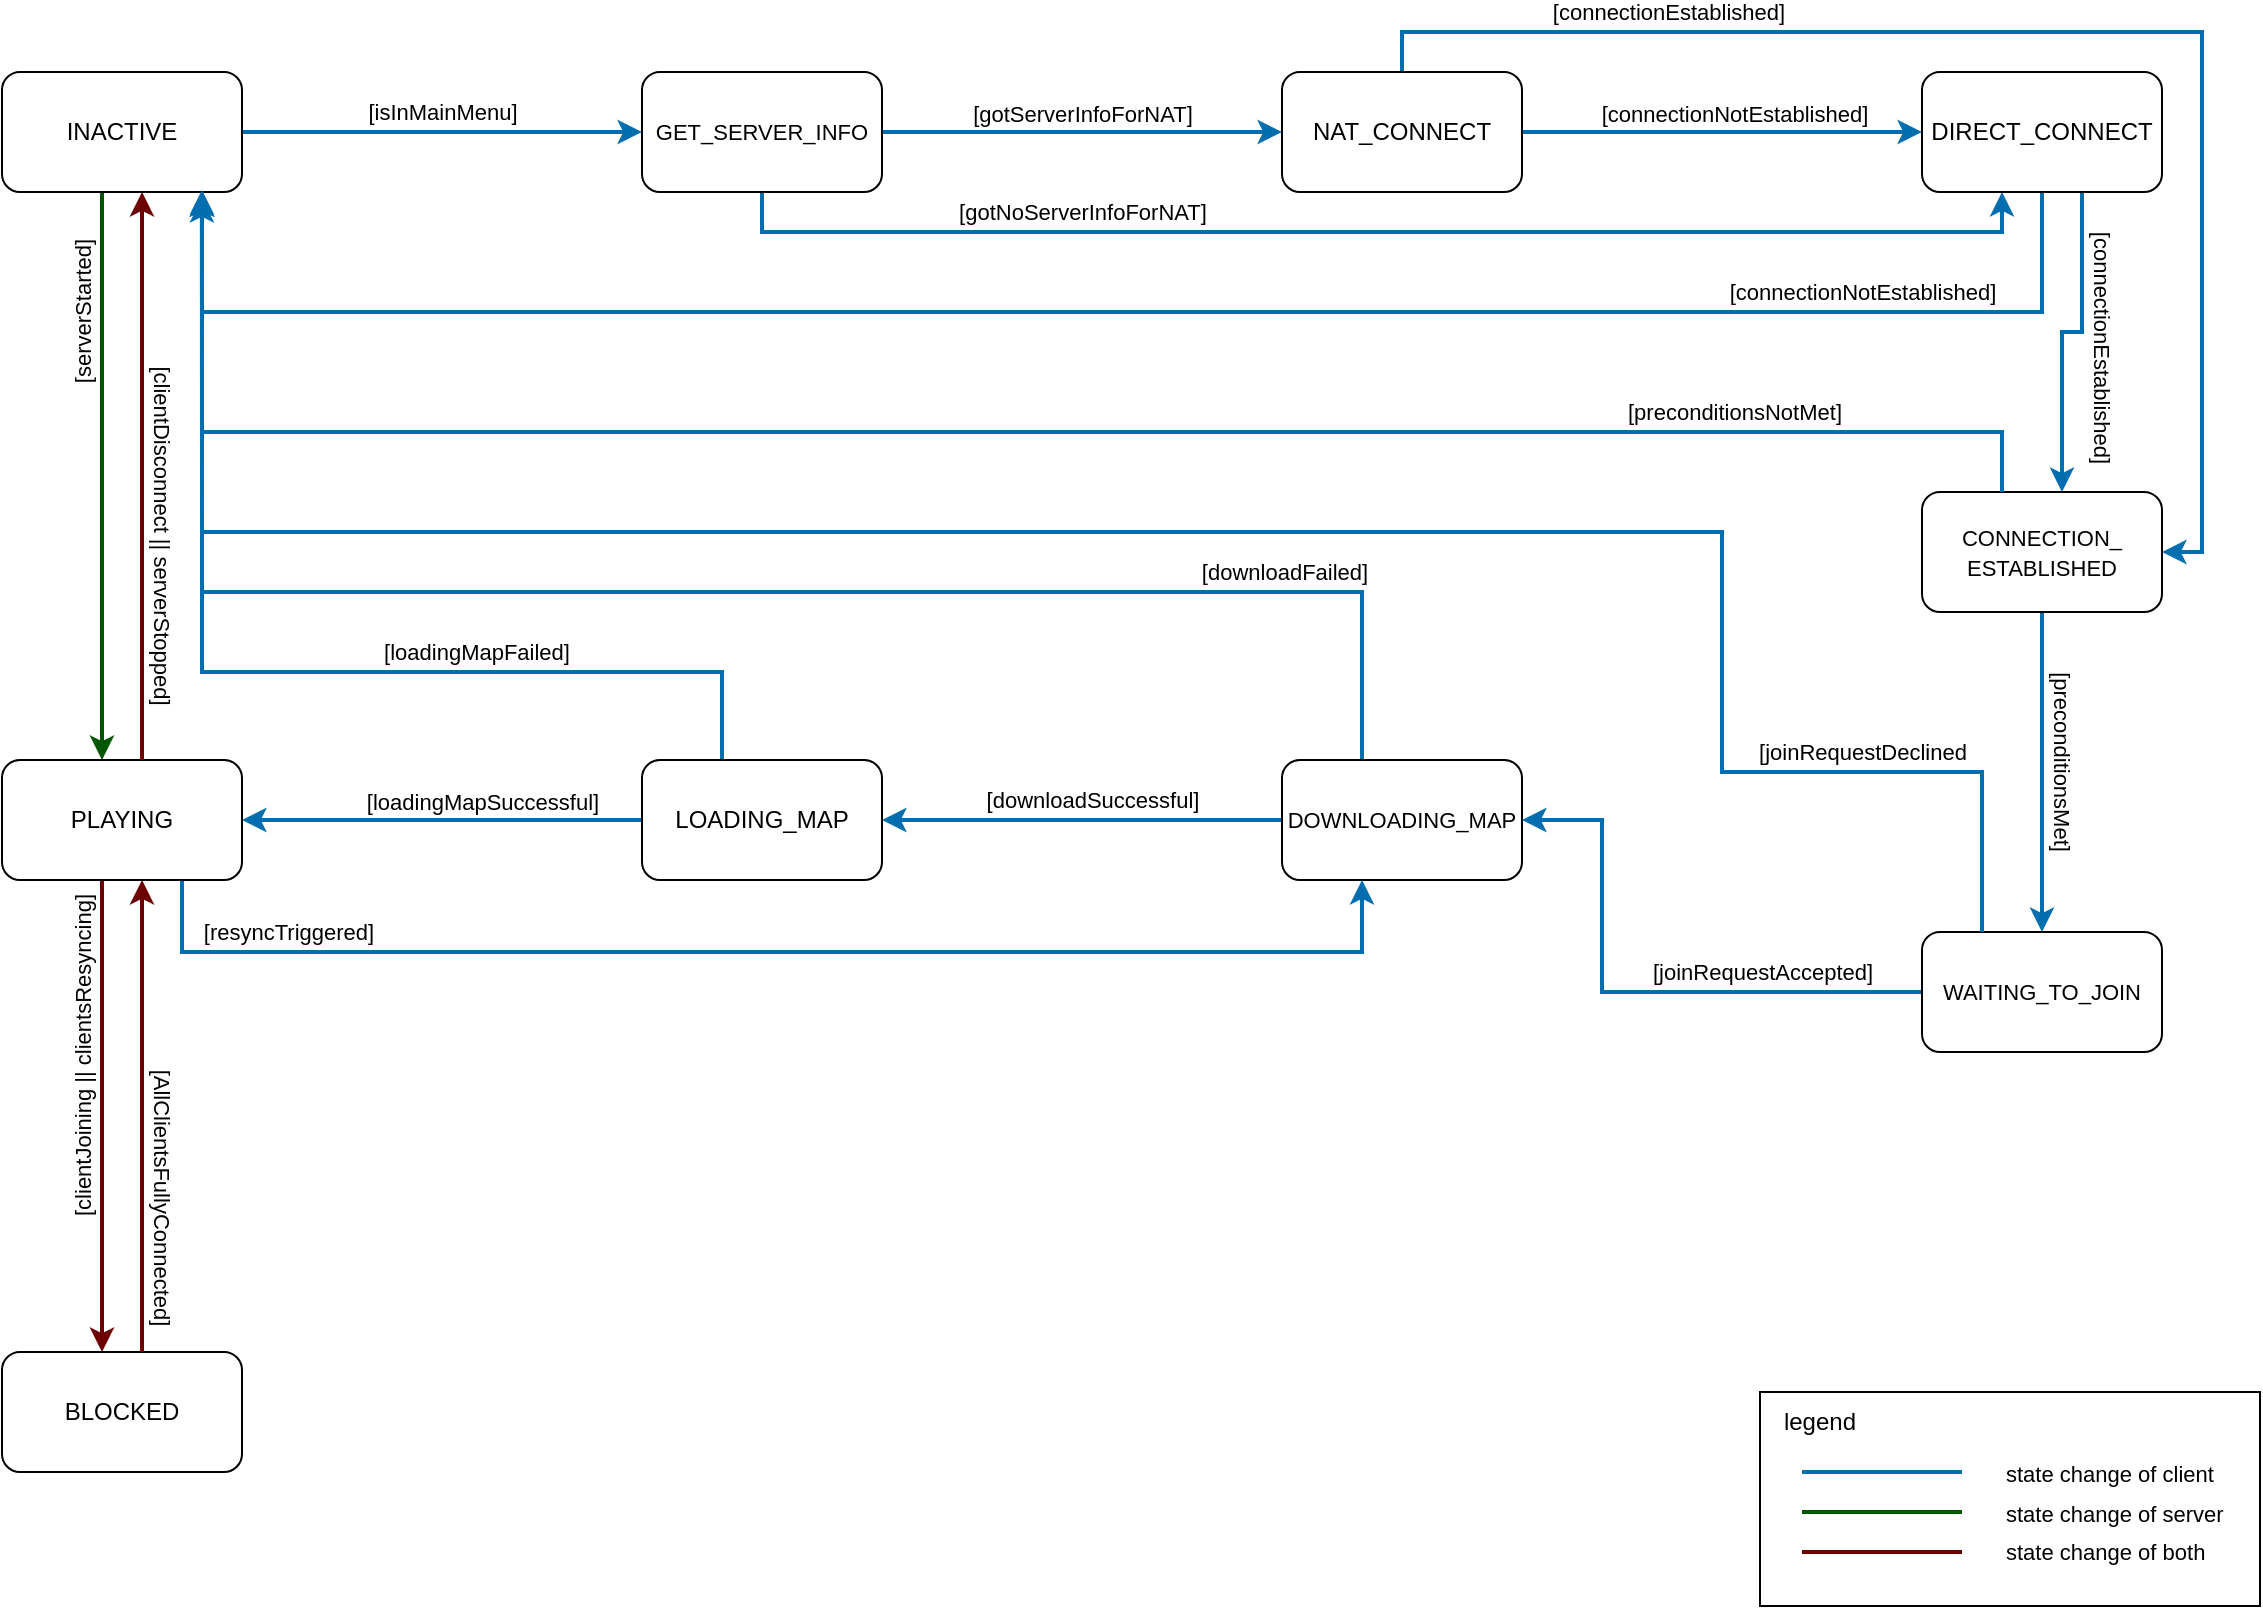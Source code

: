 <mxfile version="24.1.0" type="device">
  <diagram name="Page-1" id="58cdce13-f638-feb5-8d6f-7d28b1aa9fa0">
    <mxGraphModel dx="1434" dy="836" grid="1" gridSize="10" guides="1" tooltips="1" connect="1" arrows="1" fold="1" page="1" pageScale="1" pageWidth="1169" pageHeight="827" background="none" math="0" shadow="0">
      <root>
        <mxCell id="0" />
        <mxCell id="1" parent="0" />
        <mxCell id="YjNhqu2CfmliH0PkFurq-52" value="" style="whiteSpace=wrap;html=1;" parent="1" vertex="1">
          <mxGeometry x="919" y="720" width="250" height="107" as="geometry" />
        </mxCell>
        <mxCell id="YjNhqu2CfmliH0PkFurq-3" value="" style="edgeStyle=orthogonalEdgeStyle;rounded=0;orthogonalLoop=1;jettySize=auto;html=1;fillColor=#1ba1e2;strokeColor=#006EAF;strokeWidth=2;" parent="1" source="YjNhqu2CfmliH0PkFurq-1" target="YjNhqu2CfmliH0PkFurq-2" edge="1">
          <mxGeometry relative="1" as="geometry" />
        </mxCell>
        <mxCell id="YjNhqu2CfmliH0PkFurq-24" value="[isInMainMenu]" style="edgeLabel;html=1;align=center;verticalAlign=middle;resizable=0;points=[];" parent="YjNhqu2CfmliH0PkFurq-3" vertex="1" connectable="0">
          <mxGeometry relative="1" as="geometry">
            <mxPoint y="-10" as="offset" />
          </mxGeometry>
        </mxCell>
        <mxCell id="YjNhqu2CfmliH0PkFurq-16" style="edgeStyle=orthogonalEdgeStyle;rounded=0;orthogonalLoop=1;jettySize=auto;html=1;fillColor=#008a00;strokeColor=#005700;endSize=6;strokeWidth=2;" parent="1" source="YjNhqu2CfmliH0PkFurq-1" target="YjNhqu2CfmliH0PkFurq-13" edge="1">
          <mxGeometry relative="1" as="geometry">
            <mxPoint x="80" y="390" as="targetPoint" />
            <Array as="points">
              <mxPoint x="90" y="260" />
              <mxPoint x="90" y="260" />
            </Array>
          </mxGeometry>
        </mxCell>
        <mxCell id="YjNhqu2CfmliH0PkFurq-42" value="[serverStarted]" style="edgeLabel;html=1;align=center;verticalAlign=middle;resizable=0;points=[];rotation=-90;" parent="YjNhqu2CfmliH0PkFurq-16" vertex="1" connectable="0">
          <mxGeometry x="0.176" y="-3" relative="1" as="geometry">
            <mxPoint x="-7" y="-107" as="offset" />
          </mxGeometry>
        </mxCell>
        <mxCell id="YjNhqu2CfmliH0PkFurq-1" value="INACTIVE" style="rounded=1;whiteSpace=wrap;html=1;" parent="1" vertex="1">
          <mxGeometry x="40" y="60" width="120" height="60" as="geometry" />
        </mxCell>
        <mxCell id="YjNhqu2CfmliH0PkFurq-5" value="" style="edgeStyle=orthogonalEdgeStyle;rounded=0;orthogonalLoop=1;jettySize=auto;html=1;fillColor=#1ba1e2;strokeColor=#006EAF;strokeWidth=2;" parent="1" source="YjNhqu2CfmliH0PkFurq-2" target="YjNhqu2CfmliH0PkFurq-4" edge="1">
          <mxGeometry relative="1" as="geometry" />
        </mxCell>
        <mxCell id="YjNhqu2CfmliH0PkFurq-27" value="[gotServerInfoForNAT]" style="edgeLabel;html=1;align=center;verticalAlign=middle;resizable=0;points=[];" parent="YjNhqu2CfmliH0PkFurq-5" vertex="1" connectable="0">
          <mxGeometry relative="1" as="geometry">
            <mxPoint y="-9" as="offset" />
          </mxGeometry>
        </mxCell>
        <mxCell id="YjNhqu2CfmliH0PkFurq-15" style="edgeStyle=orthogonalEdgeStyle;rounded=0;orthogonalLoop=1;jettySize=auto;html=1;fillColor=#1ba1e2;strokeColor=#006EAF;strokeWidth=2;" parent="1" source="YjNhqu2CfmliH0PkFurq-2" target="YjNhqu2CfmliH0PkFurq-6" edge="1">
          <mxGeometry relative="1" as="geometry">
            <Array as="points">
              <mxPoint x="420" y="140" />
              <mxPoint x="1040" y="140" />
            </Array>
          </mxGeometry>
        </mxCell>
        <mxCell id="YjNhqu2CfmliH0PkFurq-30" value="[gotNoServerInfoForNAT]" style="edgeLabel;html=1;align=center;verticalAlign=middle;resizable=0;points=[];" parent="YjNhqu2CfmliH0PkFurq-15" vertex="1" connectable="0">
          <mxGeometry x="-0.594" y="1" relative="1" as="geometry">
            <mxPoint x="46" y="-9" as="offset" />
          </mxGeometry>
        </mxCell>
        <mxCell id="YjNhqu2CfmliH0PkFurq-2" value="&lt;font style=&quot;font-size: 11px;&quot;&gt;GET_SERVER_INFO&lt;/font&gt;" style="whiteSpace=wrap;html=1;rounded=1;" parent="1" vertex="1">
          <mxGeometry x="360" y="60" width="120" height="60" as="geometry" />
        </mxCell>
        <mxCell id="YjNhqu2CfmliH0PkFurq-7" value="" style="edgeStyle=orthogonalEdgeStyle;rounded=0;orthogonalLoop=1;jettySize=auto;html=1;fillColor=#1ba1e2;strokeColor=#006EAF;strokeWidth=2;" parent="1" source="YjNhqu2CfmliH0PkFurq-4" target="YjNhqu2CfmliH0PkFurq-6" edge="1">
          <mxGeometry relative="1" as="geometry" />
        </mxCell>
        <mxCell id="YjNhqu2CfmliH0PkFurq-29" value="[connectionNotEstablished]" style="edgeLabel;html=1;align=center;verticalAlign=middle;resizable=0;points=[];" parent="YjNhqu2CfmliH0PkFurq-7" vertex="1" connectable="0">
          <mxGeometry x="0.11" y="1" relative="1" as="geometry">
            <mxPoint x="-5" y="-8" as="offset" />
          </mxGeometry>
        </mxCell>
        <mxCell id="YjNhqu2CfmliH0PkFurq-10" style="edgeStyle=orthogonalEdgeStyle;rounded=0;orthogonalLoop=1;jettySize=auto;html=1;fillColor=#1ba1e2;strokeColor=#006EAF;strokeWidth=2;entryX=1;entryY=0.5;entryDx=0;entryDy=0;" parent="1" source="YjNhqu2CfmliH0PkFurq-4" target="IL9H_qzRFQKTHQHTOQit-1" edge="1">
          <mxGeometry relative="1" as="geometry">
            <Array as="points">
              <mxPoint x="740" y="40" />
              <mxPoint x="1140" y="40" />
              <mxPoint x="1140" y="300" />
            </Array>
          </mxGeometry>
        </mxCell>
        <mxCell id="YjNhqu2CfmliH0PkFurq-28" value="[connectionEstablished]" style="edgeLabel;html=1;align=center;verticalAlign=middle;resizable=0;points=[];" parent="YjNhqu2CfmliH0PkFurq-10" vertex="1" connectable="0">
          <mxGeometry x="-0.64" y="1" relative="1" as="geometry">
            <mxPoint x="27" y="-9" as="offset" />
          </mxGeometry>
        </mxCell>
        <mxCell id="YjNhqu2CfmliH0PkFurq-4" value="NAT_CONNECT" style="whiteSpace=wrap;html=1;rounded=1;" parent="1" vertex="1">
          <mxGeometry x="680" y="60" width="120" height="60" as="geometry" />
        </mxCell>
        <mxCell id="YjNhqu2CfmliH0PkFurq-9" value="" style="edgeStyle=orthogonalEdgeStyle;rounded=0;orthogonalLoop=1;jettySize=auto;html=1;fillColor=#1ba1e2;strokeColor=#006EAF;strokeWidth=2;" parent="1" source="YjNhqu2CfmliH0PkFurq-6" target="IL9H_qzRFQKTHQHTOQit-1" edge="1">
          <mxGeometry relative="1" as="geometry">
            <Array as="points">
              <mxPoint x="1080" y="190" />
              <mxPoint x="1070" y="190" />
            </Array>
            <mxPoint x="1070" y="240" as="targetPoint" />
          </mxGeometry>
        </mxCell>
        <mxCell id="YjNhqu2CfmliH0PkFurq-31" value="[connectionEstablished]" style="edgeLabel;html=1;align=center;verticalAlign=middle;resizable=0;points=[];rotation=90;" parent="YjNhqu2CfmliH0PkFurq-9" vertex="1" connectable="0">
          <mxGeometry x="-0.662" y="-3" relative="1" as="geometry">
            <mxPoint x="13" y="50" as="offset" />
          </mxGeometry>
        </mxCell>
        <mxCell id="YjNhqu2CfmliH0PkFurq-32" style="edgeStyle=orthogonalEdgeStyle;rounded=0;orthogonalLoop=1;jettySize=auto;html=1;fillColor=#1ba1e2;strokeColor=#006EAF;strokeWidth=2;" parent="1" source="YjNhqu2CfmliH0PkFurq-6" target="YjNhqu2CfmliH0PkFurq-1" edge="1">
          <mxGeometry relative="1" as="geometry">
            <mxPoint x="1040" y="260" as="targetPoint" />
            <Array as="points">
              <mxPoint x="1060" y="180" />
              <mxPoint x="140" y="180" />
            </Array>
          </mxGeometry>
        </mxCell>
        <mxCell id="YjNhqu2CfmliH0PkFurq-33" value="[connectionNotEstablished]" style="edgeLabel;html=1;align=center;verticalAlign=middle;resizable=0;points=[];" parent="YjNhqu2CfmliH0PkFurq-32" vertex="1" connectable="0">
          <mxGeometry x="-0.823" y="1" relative="1" as="geometry">
            <mxPoint x="-58" y="-11" as="offset" />
          </mxGeometry>
        </mxCell>
        <mxCell id="YjNhqu2CfmliH0PkFurq-6" value="DIRECT_CONNECT" style="whiteSpace=wrap;html=1;rounded=1;" parent="1" vertex="1">
          <mxGeometry x="1000" y="60" width="120" height="60" as="geometry" />
        </mxCell>
        <mxCell id="YjNhqu2CfmliH0PkFurq-12" value="" style="edgeStyle=orthogonalEdgeStyle;rounded=0;orthogonalLoop=1;jettySize=auto;html=1;fillColor=#1ba1e2;strokeColor=#006EAF;strokeWidth=2;" parent="1" source="YjNhqu2CfmliH0PkFurq-8" target="YjNhqu2CfmliH0PkFurq-11" edge="1">
          <mxGeometry relative="1" as="geometry" />
        </mxCell>
        <mxCell id="YjNhqu2CfmliH0PkFurq-34" value="[downloadSuccessful]" style="edgeLabel;html=1;align=center;verticalAlign=middle;resizable=0;points=[];" parent="YjNhqu2CfmliH0PkFurq-12" vertex="1" connectable="0">
          <mxGeometry x="-0.55" y="2" relative="1" as="geometry">
            <mxPoint x="-50" y="-12" as="offset" />
          </mxGeometry>
        </mxCell>
        <mxCell id="YjNhqu2CfmliH0PkFurq-35" style="edgeStyle=orthogonalEdgeStyle;rounded=0;orthogonalLoop=1;jettySize=auto;html=1;fillColor=#1ba1e2;strokeColor=#006EAF;strokeWidth=2;" parent="1" source="YjNhqu2CfmliH0PkFurq-8" target="YjNhqu2CfmliH0PkFurq-1" edge="1">
          <mxGeometry relative="1" as="geometry">
            <Array as="points">
              <mxPoint x="720" y="320" />
              <mxPoint x="140" y="320" />
            </Array>
          </mxGeometry>
        </mxCell>
        <mxCell id="YjNhqu2CfmliH0PkFurq-36" value="[downloadFailed]" style="edgeLabel;html=1;align=center;verticalAlign=middle;resizable=0;points=[];" parent="YjNhqu2CfmliH0PkFurq-35" vertex="1" connectable="0">
          <mxGeometry x="-0.658" y="1" relative="1" as="geometry">
            <mxPoint x="24" y="-11" as="offset" />
          </mxGeometry>
        </mxCell>
        <mxCell id="YjNhqu2CfmliH0PkFurq-8" value="&lt;font style=&quot;font-size: 11px;&quot;&gt;DOWNLOADING_MAP&lt;/font&gt;" style="whiteSpace=wrap;html=1;rounded=1;" parent="1" vertex="1">
          <mxGeometry x="680" y="404" width="120" height="60" as="geometry" />
        </mxCell>
        <mxCell id="YjNhqu2CfmliH0PkFurq-14" value="" style="edgeStyle=orthogonalEdgeStyle;rounded=0;orthogonalLoop=1;jettySize=auto;html=1;fillColor=#1ba1e2;strokeColor=#006EAF;strokeWidth=2;" parent="1" source="YjNhqu2CfmliH0PkFurq-11" target="YjNhqu2CfmliH0PkFurq-13" edge="1">
          <mxGeometry relative="1" as="geometry" />
        </mxCell>
        <mxCell id="YjNhqu2CfmliH0PkFurq-37" value="[loadingMapSuccessful]" style="edgeLabel;html=1;align=center;verticalAlign=middle;resizable=0;points=[];" parent="YjNhqu2CfmliH0PkFurq-14" vertex="1" connectable="0">
          <mxGeometry x="-0.712" relative="1" as="geometry">
            <mxPoint x="-51" y="-9" as="offset" />
          </mxGeometry>
        </mxCell>
        <mxCell id="YjNhqu2CfmliH0PkFurq-38" style="edgeStyle=orthogonalEdgeStyle;rounded=0;orthogonalLoop=1;jettySize=auto;html=1;fillColor=#1ba1e2;strokeColor=#006EAF;strokeWidth=2;" parent="1" source="YjNhqu2CfmliH0PkFurq-11" target="YjNhqu2CfmliH0PkFurq-1" edge="1">
          <mxGeometry relative="1" as="geometry">
            <Array as="points">
              <mxPoint x="400" y="360" />
              <mxPoint x="140" y="360" />
            </Array>
          </mxGeometry>
        </mxCell>
        <mxCell id="YjNhqu2CfmliH0PkFurq-39" value="[loadingMapFailed]" style="edgeLabel;html=1;align=center;verticalAlign=middle;resizable=0;points=[];" parent="YjNhqu2CfmliH0PkFurq-38" vertex="1" connectable="0">
          <mxGeometry x="-0.461" y="5" relative="1" as="geometry">
            <mxPoint x="-21" y="-15" as="offset" />
          </mxGeometry>
        </mxCell>
        <mxCell id="YjNhqu2CfmliH0PkFurq-11" value="LOADING_MAP" style="whiteSpace=wrap;html=1;rounded=1;" parent="1" vertex="1">
          <mxGeometry x="360" y="404" width="120" height="60" as="geometry" />
        </mxCell>
        <mxCell id="YjNhqu2CfmliH0PkFurq-18" style="edgeStyle=orthogonalEdgeStyle;rounded=0;orthogonalLoop=1;jettySize=auto;html=1;fillColor=#1ba1e2;strokeColor=#006EAF;strokeWidth=2;" parent="1" source="YjNhqu2CfmliH0PkFurq-13" target="YjNhqu2CfmliH0PkFurq-8" edge="1">
          <mxGeometry relative="1" as="geometry">
            <Array as="points">
              <mxPoint x="130" y="500" />
              <mxPoint x="720" y="500" />
            </Array>
          </mxGeometry>
        </mxCell>
        <mxCell id="YjNhqu2CfmliH0PkFurq-40" value="[resyncTriggered]" style="edgeLabel;html=1;align=center;verticalAlign=middle;resizable=0;points=[];" parent="YjNhqu2CfmliH0PkFurq-18" vertex="1" connectable="0">
          <mxGeometry x="-0.86" y="-1" relative="1" as="geometry">
            <mxPoint x="42" y="-11" as="offset" />
          </mxGeometry>
        </mxCell>
        <mxCell id="YjNhqu2CfmliH0PkFurq-20" style="edgeStyle=orthogonalEdgeStyle;rounded=0;orthogonalLoop=1;jettySize=auto;html=1;fillColor=#a20025;strokeColor=#6F0000;strokeWidth=2;" parent="1" source="YjNhqu2CfmliH0PkFurq-13" target="YjNhqu2CfmliH0PkFurq-19" edge="1">
          <mxGeometry relative="1" as="geometry">
            <Array as="points">
              <mxPoint x="90" y="570" />
              <mxPoint x="90" y="570" />
            </Array>
          </mxGeometry>
        </mxCell>
        <mxCell id="YjNhqu2CfmliH0PkFurq-43" value="[clientJoining || clientsResyncing]" style="edgeLabel;html=1;align=center;verticalAlign=middle;resizable=0;points=[];rotation=-90;" parent="YjNhqu2CfmliH0PkFurq-20" vertex="1" connectable="0">
          <mxGeometry x="-0.179" y="4" relative="1" as="geometry">
            <mxPoint x="-14" y="-9" as="offset" />
          </mxGeometry>
        </mxCell>
        <mxCell id="YjNhqu2CfmliH0PkFurq-13" value="PLAYING" style="whiteSpace=wrap;html=1;rounded=1;" parent="1" vertex="1">
          <mxGeometry x="40" y="404" width="120" height="60" as="geometry" />
        </mxCell>
        <mxCell id="YjNhqu2CfmliH0PkFurq-19" value="BLOCKED" style="rounded=1;whiteSpace=wrap;html=1;" parent="1" vertex="1">
          <mxGeometry x="40" y="700" width="120" height="60" as="geometry" />
        </mxCell>
        <mxCell id="YjNhqu2CfmliH0PkFurq-23" style="edgeStyle=orthogonalEdgeStyle;rounded=0;orthogonalLoop=1;jettySize=auto;html=1;fillColor=#a20025;strokeColor=#6F0000;strokeWidth=2;" parent="1" source="YjNhqu2CfmliH0PkFurq-13" target="YjNhqu2CfmliH0PkFurq-1" edge="1">
          <mxGeometry relative="1" as="geometry">
            <mxPoint x="120" y="390" as="sourcePoint" />
            <mxPoint x="150" y="160" as="targetPoint" />
            <Array as="points">
              <mxPoint x="110" y="270" />
              <mxPoint x="110" y="270" />
            </Array>
          </mxGeometry>
        </mxCell>
        <mxCell id="YjNhqu2CfmliH0PkFurq-41" value="[clientDisconnect || serverStopped]" style="edgeLabel;html=1;align=center;verticalAlign=middle;resizable=0;points=[];rotation=90;" parent="YjNhqu2CfmliH0PkFurq-23" vertex="1" connectable="0">
          <mxGeometry x="-0.19" y="2" relative="1" as="geometry">
            <mxPoint x="12" y="2" as="offset" />
          </mxGeometry>
        </mxCell>
        <mxCell id="YjNhqu2CfmliH0PkFurq-26" style="edgeStyle=orthogonalEdgeStyle;rounded=0;orthogonalLoop=1;jettySize=auto;html=1;fillColor=#a20025;strokeColor=#6F0000;endArrow=none;endFill=0;startArrow=classic;startFill=1;strokeWidth=2;" parent="1" source="YjNhqu2CfmliH0PkFurq-13" target="YjNhqu2CfmliH0PkFurq-19" edge="1">
          <mxGeometry relative="1" as="geometry">
            <mxPoint x="80" y="460" as="sourcePoint" />
            <mxPoint x="80" y="580" as="targetPoint" />
            <Array as="points">
              <mxPoint x="110" y="570" />
              <mxPoint x="110" y="570" />
            </Array>
          </mxGeometry>
        </mxCell>
        <mxCell id="YjNhqu2CfmliH0PkFurq-44" value="[AllClientsFullyConnected]" style="edgeLabel;html=1;align=center;verticalAlign=middle;resizable=0;points=[];rotation=90;" parent="YjNhqu2CfmliH0PkFurq-26" vertex="1" connectable="0">
          <mxGeometry x="-0.18" y="-4" relative="1" as="geometry">
            <mxPoint x="14" y="61" as="offset" />
          </mxGeometry>
        </mxCell>
        <mxCell id="YjNhqu2CfmliH0PkFurq-45" value="" style="endArrow=none;html=1;rounded=0;fillColor=#1ba1e2;strokeColor=#006EAF;strokeWidth=2;" parent="1" edge="1">
          <mxGeometry width="50" height="50" relative="1" as="geometry">
            <mxPoint x="940" y="760" as="sourcePoint" />
            <mxPoint x="1020" y="760" as="targetPoint" />
          </mxGeometry>
        </mxCell>
        <mxCell id="YjNhqu2CfmliH0PkFurq-48" value="state change of client" style="edgeLabel;html=1;align=left;verticalAlign=middle;resizable=0;points=[];" parent="YjNhqu2CfmliH0PkFurq-45" vertex="1" connectable="0">
          <mxGeometry x="0.675" y="-1" relative="1" as="geometry">
            <mxPoint x="33" as="offset" />
          </mxGeometry>
        </mxCell>
        <mxCell id="YjNhqu2CfmliH0PkFurq-46" value="" style="endArrow=none;html=1;rounded=0;fillColor=#008a00;strokeColor=#005700;strokeWidth=2;" parent="1" edge="1">
          <mxGeometry width="50" height="50" relative="1" as="geometry">
            <mxPoint x="940" y="780" as="sourcePoint" />
            <mxPoint x="1020" y="780" as="targetPoint" />
          </mxGeometry>
        </mxCell>
        <mxCell id="YjNhqu2CfmliH0PkFurq-49" value="state change of server" style="edgeLabel;html=1;align=left;verticalAlign=middle;resizable=0;points=[];" parent="YjNhqu2CfmliH0PkFurq-46" vertex="1" connectable="0">
          <mxGeometry x="0.6" y="-1" relative="1" as="geometry">
            <mxPoint x="36" as="offset" />
          </mxGeometry>
        </mxCell>
        <mxCell id="YjNhqu2CfmliH0PkFurq-47" value="" style="endArrow=none;html=1;rounded=0;fillColor=#a20025;strokeColor=#6F0000;strokeWidth=2;" parent="1" edge="1">
          <mxGeometry width="50" height="50" relative="1" as="geometry">
            <mxPoint x="940" y="800" as="sourcePoint" />
            <mxPoint x="1020" y="800" as="targetPoint" />
          </mxGeometry>
        </mxCell>
        <mxCell id="YjNhqu2CfmliH0PkFurq-51" value="state change of both" style="edgeLabel;html=1;align=left;verticalAlign=middle;resizable=0;points=[];" parent="YjNhqu2CfmliH0PkFurq-47" vertex="1" connectable="0">
          <mxGeometry x="0.575" relative="1" as="geometry">
            <mxPoint x="37" as="offset" />
          </mxGeometry>
        </mxCell>
        <mxCell id="YjNhqu2CfmliH0PkFurq-57" value="legend" style="text;html=1;align=center;verticalAlign=middle;whiteSpace=wrap;rounded=0;" parent="1" vertex="1">
          <mxGeometry x="919" y="720" width="60" height="30" as="geometry" />
        </mxCell>
        <mxCell id="IL9H_qzRFQKTHQHTOQit-4" style="edgeStyle=orthogonalEdgeStyle;rounded=0;orthogonalLoop=1;jettySize=auto;html=1;exitX=0.5;exitY=1;exitDx=0;exitDy=0;entryX=0.5;entryY=0;entryDx=0;entryDy=0;fillColor=#1ba1e2;strokeColor=#006EAF;strokeWidth=2;" parent="1" source="IL9H_qzRFQKTHQHTOQit-1" target="IL9H_qzRFQKTHQHTOQit-2" edge="1">
          <mxGeometry relative="1" as="geometry" />
        </mxCell>
        <mxCell id="IL9H_qzRFQKTHQHTOQit-7" value="[preconditionsMet]" style="edgeLabel;html=1;align=center;verticalAlign=middle;resizable=0;points=[];rotation=90;" parent="IL9H_qzRFQKTHQHTOQit-4" vertex="1" connectable="0">
          <mxGeometry x="0.513" y="1" relative="1" as="geometry">
            <mxPoint x="9" y="-47" as="offset" />
          </mxGeometry>
        </mxCell>
        <mxCell id="IL9H_qzRFQKTHQHTOQit-1" value="&lt;font style=&quot;font-size: 11px;&quot;&gt;CONNECTION_&lt;/font&gt;&lt;div&gt;&lt;font style=&quot;font-size: 11px;&quot;&gt;ESTABLISHED&lt;/font&gt;&lt;/div&gt;" style="whiteSpace=wrap;html=1;rounded=1;" parent="1" vertex="1">
          <mxGeometry x="1000" y="270" width="120" height="60" as="geometry" />
        </mxCell>
        <mxCell id="IL9H_qzRFQKTHQHTOQit-10" style="edgeStyle=orthogonalEdgeStyle;rounded=0;orthogonalLoop=1;jettySize=auto;html=1;entryX=1;entryY=0.5;entryDx=0;entryDy=0;fillColor=#1ba1e2;strokeColor=#006EAF;strokeWidth=2;" parent="1" source="IL9H_qzRFQKTHQHTOQit-2" target="YjNhqu2CfmliH0PkFurq-8" edge="1">
          <mxGeometry relative="1" as="geometry">
            <Array as="points">
              <mxPoint x="840" y="520" />
              <mxPoint x="840" y="434" />
            </Array>
          </mxGeometry>
        </mxCell>
        <mxCell id="IL9H_qzRFQKTHQHTOQit-11" value="[joinRequestAccepted]" style="edgeLabel;html=1;align=center;verticalAlign=middle;resizable=0;points=[];" parent="IL9H_qzRFQKTHQHTOQit-10" vertex="1" connectable="0">
          <mxGeometry x="0.084" y="4" relative="1" as="geometry">
            <mxPoint x="75" y="-14" as="offset" />
          </mxGeometry>
        </mxCell>
        <mxCell id="IL9H_qzRFQKTHQHTOQit-2" value="&lt;span style=&quot;font-size: 11px;&quot;&gt;WAITING_TO_JOIN&lt;/span&gt;" style="whiteSpace=wrap;html=1;rounded=1;" parent="1" vertex="1">
          <mxGeometry x="1000" y="490" width="120" height="60" as="geometry" />
        </mxCell>
        <mxCell id="IL9H_qzRFQKTHQHTOQit-8" style="edgeStyle=orthogonalEdgeStyle;rounded=0;orthogonalLoop=1;jettySize=auto;html=1;entryX=0.833;entryY=0.983;entryDx=0;entryDy=0;entryPerimeter=0;fillColor=#1ba1e2;strokeColor=#006EAF;strokeWidth=2;" parent="1" source="IL9H_qzRFQKTHQHTOQit-1" target="YjNhqu2CfmliH0PkFurq-1" edge="1">
          <mxGeometry relative="1" as="geometry">
            <Array as="points">
              <mxPoint x="1040" y="240" />
              <mxPoint x="140" y="240" />
            </Array>
          </mxGeometry>
        </mxCell>
        <mxCell id="IL9H_qzRFQKTHQHTOQit-9" value="[preconditionsNotMet]" style="edgeLabel;html=1;align=center;verticalAlign=middle;resizable=0;points=[];" parent="IL9H_qzRFQKTHQHTOQit-8" vertex="1" connectable="0">
          <mxGeometry x="-0.687" relative="1" as="geometry">
            <mxPoint y="-10" as="offset" />
          </mxGeometry>
        </mxCell>
        <mxCell id="IL9H_qzRFQKTHQHTOQit-13" style="edgeStyle=orthogonalEdgeStyle;rounded=0;orthogonalLoop=1;jettySize=auto;html=1;exitX=0.25;exitY=0;exitDx=0;exitDy=0;entryX=0.833;entryY=1.05;entryDx=0;entryDy=0;entryPerimeter=0;fillColor=#1ba1e2;strokeColor=#006EAF;strokeWidth=2;" parent="1" source="IL9H_qzRFQKTHQHTOQit-2" target="YjNhqu2CfmliH0PkFurq-1" edge="1">
          <mxGeometry relative="1" as="geometry">
            <Array as="points">
              <mxPoint x="1030" y="410" />
              <mxPoint x="900" y="410" />
              <mxPoint x="900" y="290" />
              <mxPoint x="140" y="290" />
            </Array>
          </mxGeometry>
        </mxCell>
        <mxCell id="IL9H_qzRFQKTHQHTOQit-15" value="[joinRequestDeclined" style="edgeLabel;html=1;align=center;verticalAlign=middle;resizable=0;points=[];" parent="IL9H_qzRFQKTHQHTOQit-13" vertex="1" connectable="0">
          <mxGeometry x="-0.596" y="2" relative="1" as="geometry">
            <mxPoint x="72" y="34" as="offset" />
          </mxGeometry>
        </mxCell>
      </root>
    </mxGraphModel>
  </diagram>
</mxfile>
